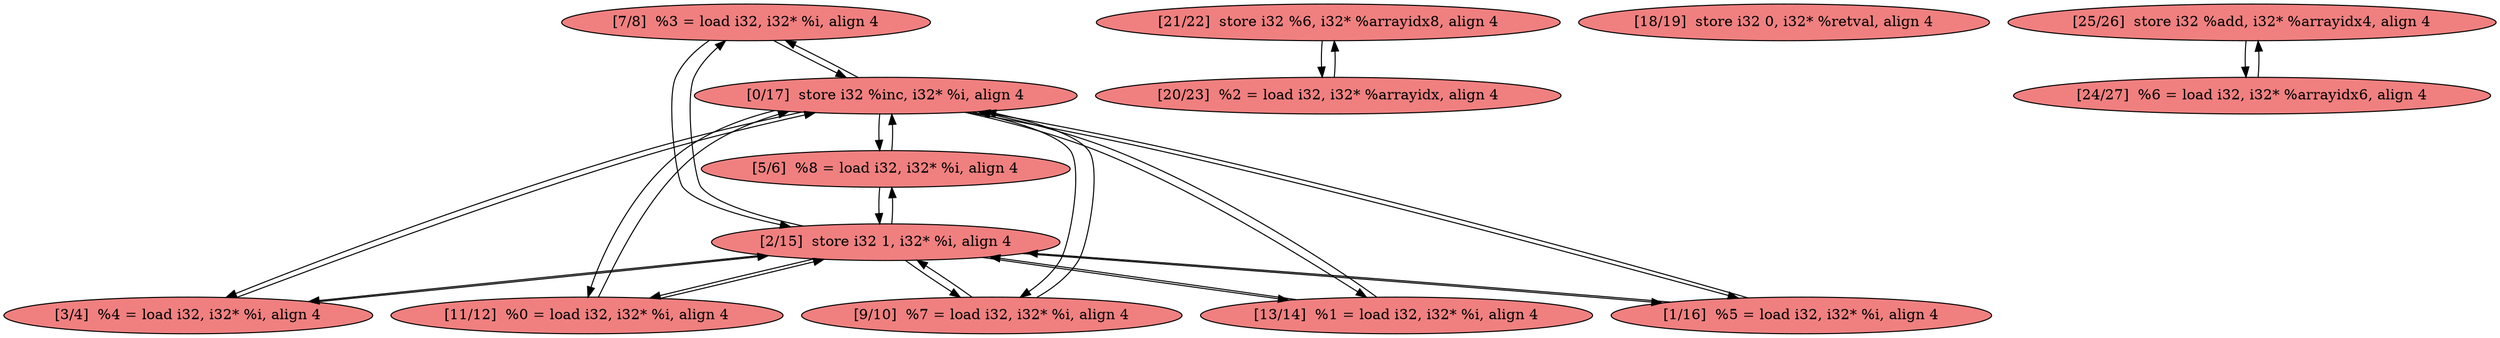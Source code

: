 
digraph G {


node27 [fillcolor=lightcoral,label="[7/8]  %3 = load i32, i32* %i, align 4",shape=ellipse,style=filled ]
node26 [fillcolor=lightcoral,label="[21/22]  store i32 %6, i32* %arrayidx8, align 4",shape=ellipse,style=filled ]
node21 [fillcolor=lightcoral,label="[20/23]  %2 = load i32, i32* %arrayidx, align 4",shape=ellipse,style=filled ]
node20 [fillcolor=lightcoral,label="[18/19]  store i32 0, i32* %retval, align 4",shape=ellipse,style=filled ]
node23 [fillcolor=lightcoral,label="[25/26]  store i32 %add, i32* %arrayidx4, align 4",shape=ellipse,style=filled ]
node15 [fillcolor=lightcoral,label="[9/10]  %7 = load i32, i32* %i, align 4",shape=ellipse,style=filled ]
node25 [fillcolor=lightcoral,label="[13/14]  %1 = load i32, i32* %i, align 4",shape=ellipse,style=filled ]
node14 [fillcolor=lightcoral,label="[0/17]  store i32 %inc, i32* %i, align 4",shape=ellipse,style=filled ]
node17 [fillcolor=lightcoral,label="[1/16]  %5 = load i32, i32* %i, align 4",shape=ellipse,style=filled ]
node22 [fillcolor=lightcoral,label="[24/27]  %6 = load i32, i32* %arrayidx6, align 4",shape=ellipse,style=filled ]
node18 [fillcolor=lightcoral,label="[3/4]  %4 = load i32, i32* %i, align 4",shape=ellipse,style=filled ]
node24 [fillcolor=lightcoral,label="[11/12]  %0 = load i32, i32* %i, align 4",shape=ellipse,style=filled ]
node16 [fillcolor=lightcoral,label="[5/6]  %8 = load i32, i32* %i, align 4",shape=ellipse,style=filled ]
node19 [fillcolor=lightcoral,label="[2/15]  store i32 1, i32* %i, align 4",shape=ellipse,style=filled ]

node21->node26 [ ]
node27->node14 [ ]
node14->node27 [ ]
node19->node16 [ ]
node27->node19 [ ]
node19->node27 [ ]
node16->node19 [ ]
node18->node14 [ ]
node19->node25 [ ]
node26->node21 [ ]
node17->node14 [ ]
node14->node18 [ ]
node19->node24 [ ]
node22->node23 [ ]
node14->node16 [ ]
node15->node14 [ ]
node19->node17 [ ]
node23->node22 [ ]
node16->node14 [ ]
node15->node19 [ ]
node19->node15 [ ]
node24->node14 [ ]
node14->node24 [ ]
node14->node15 [ ]
node14->node25 [ ]
node25->node19 [ ]
node24->node19 [ ]
node25->node14 [ ]
node17->node19 [ ]
node14->node17 [ ]
node19->node18 [ ]
node18->node19 [ ]


}
